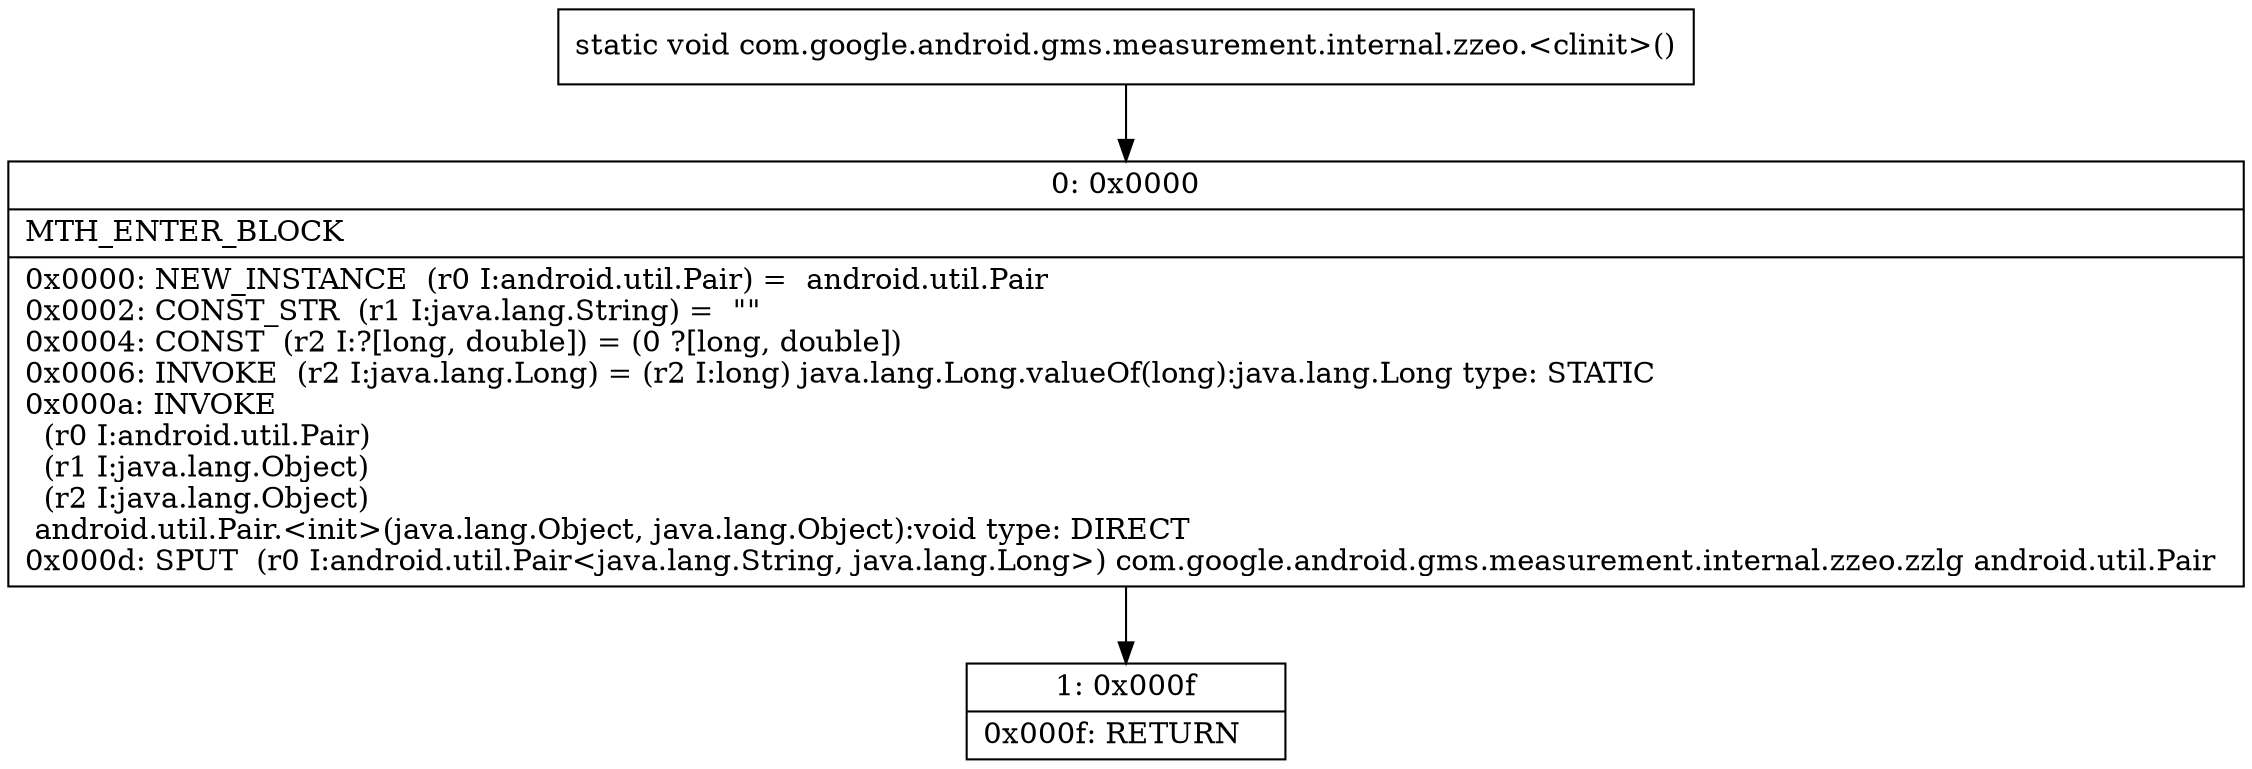 digraph "CFG forcom.google.android.gms.measurement.internal.zzeo.\<clinit\>()V" {
Node_0 [shape=record,label="{0\:\ 0x0000|MTH_ENTER_BLOCK\l|0x0000: NEW_INSTANCE  (r0 I:android.util.Pair) =  android.util.Pair \l0x0002: CONST_STR  (r1 I:java.lang.String) =  \"\" \l0x0004: CONST  (r2 I:?[long, double]) = (0 ?[long, double]) \l0x0006: INVOKE  (r2 I:java.lang.Long) = (r2 I:long) java.lang.Long.valueOf(long):java.lang.Long type: STATIC \l0x000a: INVOKE  \l  (r0 I:android.util.Pair)\l  (r1 I:java.lang.Object)\l  (r2 I:java.lang.Object)\l android.util.Pair.\<init\>(java.lang.Object, java.lang.Object):void type: DIRECT \l0x000d: SPUT  (r0 I:android.util.Pair\<java.lang.String, java.lang.Long\>) com.google.android.gms.measurement.internal.zzeo.zzlg android.util.Pair \l}"];
Node_1 [shape=record,label="{1\:\ 0x000f|0x000f: RETURN   \l}"];
MethodNode[shape=record,label="{static void com.google.android.gms.measurement.internal.zzeo.\<clinit\>() }"];
MethodNode -> Node_0;
Node_0 -> Node_1;
}

